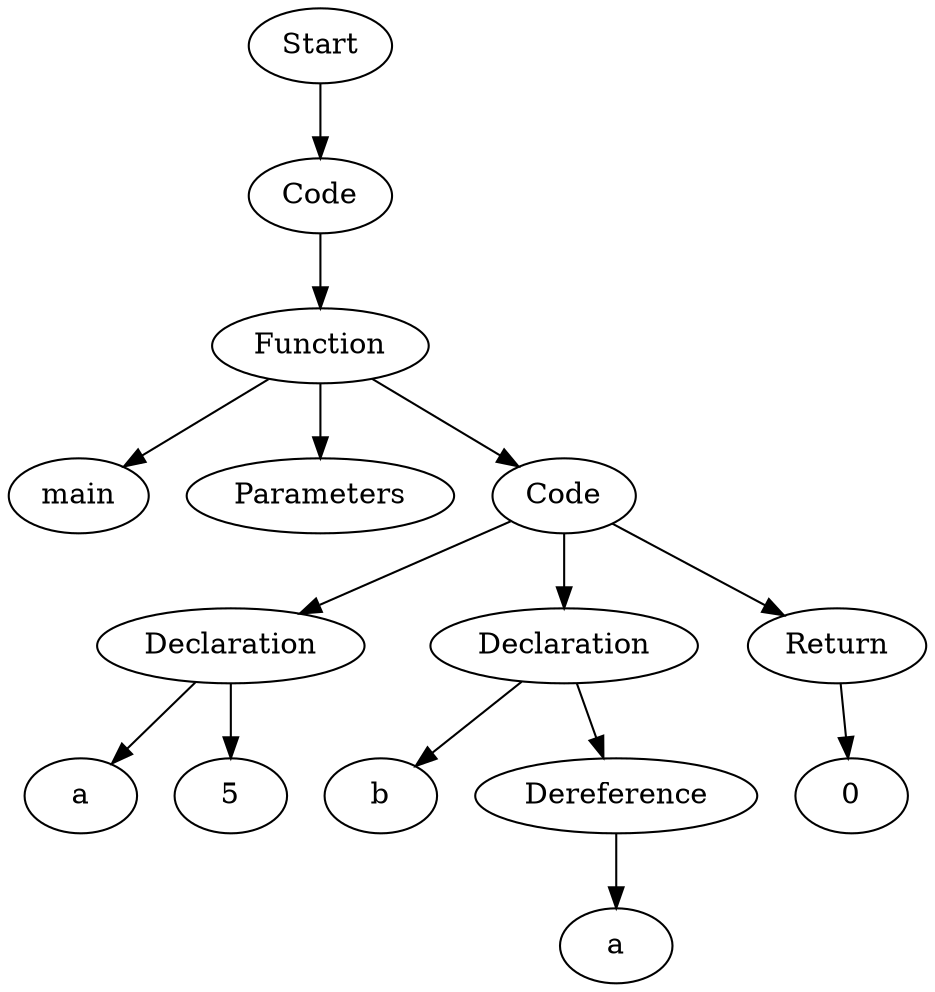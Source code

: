 digraph AST {
  "139133580368800" [label="Start"];
  "139133580368800" -> "139133580372544";
  "139133580372544" [label="Code"];
  "139133580372544" -> "139133580370576";
  "139133580370576" [label="Function"];
  "139133580370576" -> "139133580364192";
  "139133580370576" -> "139133580370240";
  "139133580370576" -> "139133580368320";
  "139133580364192" [label="main"];
  "139133580370240" [label="Parameters"];
  "139133580368320" [label="Code"];
  "139133580368320" -> "139133580372112";
  "139133580368320" -> "139133580372016";
  "139133580368320" -> "139133580373888";
  "139133580372112" [label="Declaration"];
  "139133580372112" -> "139133580367984";
  "139133580372112" -> "139133580369328";
  "139133580367984" [label="a"];
  "139133580369328" [label="5"];
  "139133580372016" [label="Declaration"];
  "139133580372016" -> "139133580374176";
  "139133580372016" -> "139133580375424";
  "139133580374176" [label="b"];
  "139133580375424" [label="Dereference"];
  "139133580375424" -> "139133580369136";
  "139133580369136" [label="a"];
  "139133580373888" [label="Return"];
  "139133580373888" -> "139133580375040";
  "139133580375040" [label="0"];
}
